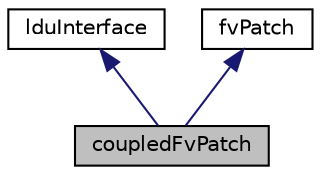 digraph "coupledFvPatch"
{
  bgcolor="transparent";
  edge [fontname="Helvetica",fontsize="10",labelfontname="Helvetica",labelfontsize="10"];
  node [fontname="Helvetica",fontsize="10",shape=record];
  Node10 [label="coupledFvPatch",height=0.2,width=0.4,color="black", fillcolor="grey75", style="filled", fontcolor="black"];
  Node11 -> Node10 [dir="back",color="midnightblue",fontsize="10",style="solid",fontname="Helvetica"];
  Node11 [label="lduInterface",height=0.2,width=0.4,color="black",URL="$a27905.html",tooltip="An abstract base class for implicitly-coupled interfaces e.g. processor and cyclic patches..."];
  Node12 -> Node10 [dir="back",color="midnightblue",fontsize="10",style="solid",fontname="Helvetica"];
  Node12 [label="fvPatch",height=0.2,width=0.4,color="black",URL="$a23693.html",tooltip="A finiteVolume patch using a polyPatch and a fvBoundaryMesh. "];
}
